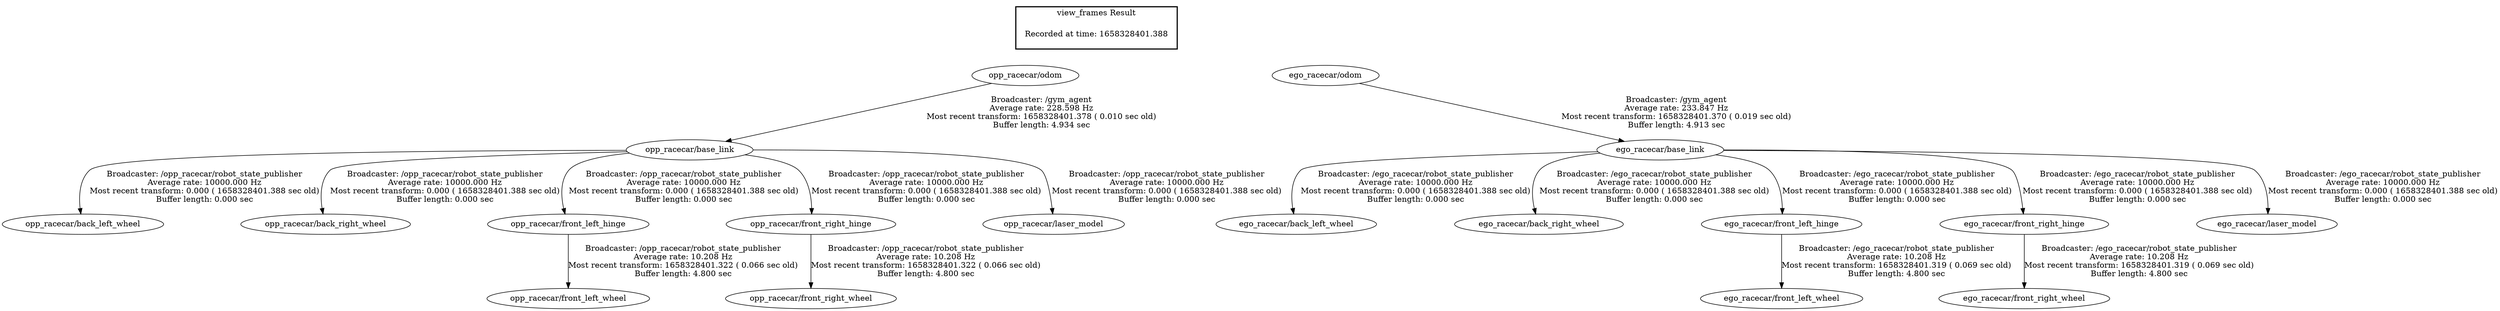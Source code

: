 digraph G {
"opp_racecar/base_link" -> "opp_racecar/back_left_wheel"[label="Broadcaster: /opp_racecar/robot_state_publisher\nAverage rate: 10000.000 Hz\nMost recent transform: 0.000 ( 1658328401.388 sec old)\nBuffer length: 0.000 sec\n"];
"opp_racecar/odom" -> "opp_racecar/base_link"[label="Broadcaster: /gym_agent\nAverage rate: 228.598 Hz\nMost recent transform: 1658328401.378 ( 0.010 sec old)\nBuffer length: 4.934 sec\n"];
"opp_racecar/base_link" -> "opp_racecar/back_right_wheel"[label="Broadcaster: /opp_racecar/robot_state_publisher\nAverage rate: 10000.000 Hz\nMost recent transform: 0.000 ( 1658328401.388 sec old)\nBuffer length: 0.000 sec\n"];
"opp_racecar/base_link" -> "opp_racecar/front_left_hinge"[label="Broadcaster: /opp_racecar/robot_state_publisher\nAverage rate: 10000.000 Hz\nMost recent transform: 0.000 ( 1658328401.388 sec old)\nBuffer length: 0.000 sec\n"];
"opp_racecar/base_link" -> "opp_racecar/front_right_hinge"[label="Broadcaster: /opp_racecar/robot_state_publisher\nAverage rate: 10000.000 Hz\nMost recent transform: 0.000 ( 1658328401.388 sec old)\nBuffer length: 0.000 sec\n"];
"opp_racecar/base_link" -> "opp_racecar/laser_model"[label="Broadcaster: /opp_racecar/robot_state_publisher\nAverage rate: 10000.000 Hz\nMost recent transform: 0.000 ( 1658328401.388 sec old)\nBuffer length: 0.000 sec\n"];
"ego_racecar/base_link" -> "ego_racecar/back_left_wheel"[label="Broadcaster: /ego_racecar/robot_state_publisher\nAverage rate: 10000.000 Hz\nMost recent transform: 0.000 ( 1658328401.388 sec old)\nBuffer length: 0.000 sec\n"];
"ego_racecar/odom" -> "ego_racecar/base_link"[label="Broadcaster: /gym_agent\nAverage rate: 233.847 Hz\nMost recent transform: 1658328401.370 ( 0.019 sec old)\nBuffer length: 4.913 sec\n"];
"ego_racecar/base_link" -> "ego_racecar/back_right_wheel"[label="Broadcaster: /ego_racecar/robot_state_publisher\nAverage rate: 10000.000 Hz\nMost recent transform: 0.000 ( 1658328401.388 sec old)\nBuffer length: 0.000 sec\n"];
"ego_racecar/base_link" -> "ego_racecar/front_left_hinge"[label="Broadcaster: /ego_racecar/robot_state_publisher\nAverage rate: 10000.000 Hz\nMost recent transform: 0.000 ( 1658328401.388 sec old)\nBuffer length: 0.000 sec\n"];
"ego_racecar/base_link" -> "ego_racecar/front_right_hinge"[label="Broadcaster: /ego_racecar/robot_state_publisher\nAverage rate: 10000.000 Hz\nMost recent transform: 0.000 ( 1658328401.388 sec old)\nBuffer length: 0.000 sec\n"];
"ego_racecar/base_link" -> "ego_racecar/laser_model"[label="Broadcaster: /ego_racecar/robot_state_publisher\nAverage rate: 10000.000 Hz\nMost recent transform: 0.000 ( 1658328401.388 sec old)\nBuffer length: 0.000 sec\n"];
"ego_racecar/front_left_hinge" -> "ego_racecar/front_left_wheel"[label="Broadcaster: /ego_racecar/robot_state_publisher\nAverage rate: 10.208 Hz\nMost recent transform: 1658328401.319 ( 0.069 sec old)\nBuffer length: 4.800 sec\n"];
"ego_racecar/front_right_hinge" -> "ego_racecar/front_right_wheel"[label="Broadcaster: /ego_racecar/robot_state_publisher\nAverage rate: 10.208 Hz\nMost recent transform: 1658328401.319 ( 0.069 sec old)\nBuffer length: 4.800 sec\n"];
"opp_racecar/front_left_hinge" -> "opp_racecar/front_left_wheel"[label="Broadcaster: /opp_racecar/robot_state_publisher\nAverage rate: 10.208 Hz\nMost recent transform: 1658328401.322 ( 0.066 sec old)\nBuffer length: 4.800 sec\n"];
"opp_racecar/front_right_hinge" -> "opp_racecar/front_right_wheel"[label="Broadcaster: /opp_racecar/robot_state_publisher\nAverage rate: 10.208 Hz\nMost recent transform: 1658328401.322 ( 0.066 sec old)\nBuffer length: 4.800 sec\n"];
edge [style=invis];
 subgraph cluster_legend { style=bold; color=black; label ="view_frames Result";
"Recorded at time: 1658328401.388"[ shape=plaintext ] ;
 }->"opp_racecar/odom";
edge [style=invis];
 subgraph cluster_legend { style=bold; color=black; label ="view_frames Result";
"Recorded at time: 1658328401.388"[ shape=plaintext ] ;
 }->"ego_racecar/odom";
}
